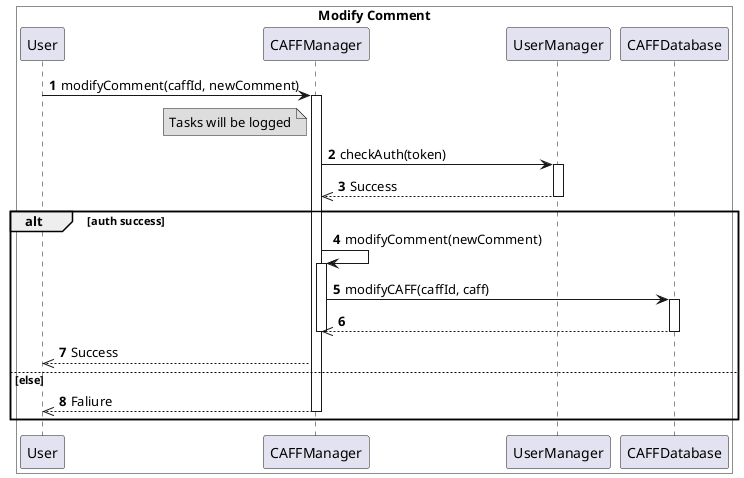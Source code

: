 @startuml
autonumber 1

box "Modify Comment" #FFF

User -> CAFFManager: modifyComment(caffId, newComment)
activate CAFFManager

note left of CAFFManager #DDD
Tasks will be logged
end note

CAFFManager -> UserManager: checkAuth(token)
activate UserManager

CAFFManager <<-- UserManager: Success
deactivate UserManager

alt auth success

CAFFManager -> CAFFManager: modifyComment(newComment)
activate CAFFManager

CAFFManager -> CAFFDatabase: modifyCAFF(caffId, caff)
activate CAFFDatabase

CAFFManager <<-- CAFFDatabase
deactivate CAFFDatabase

deactivate CAFFManager

CAFFManager -->> User: Success

else else

CAFFManager -->> User: Faliure
deactivate CAFFManager

end

end box

@enduml